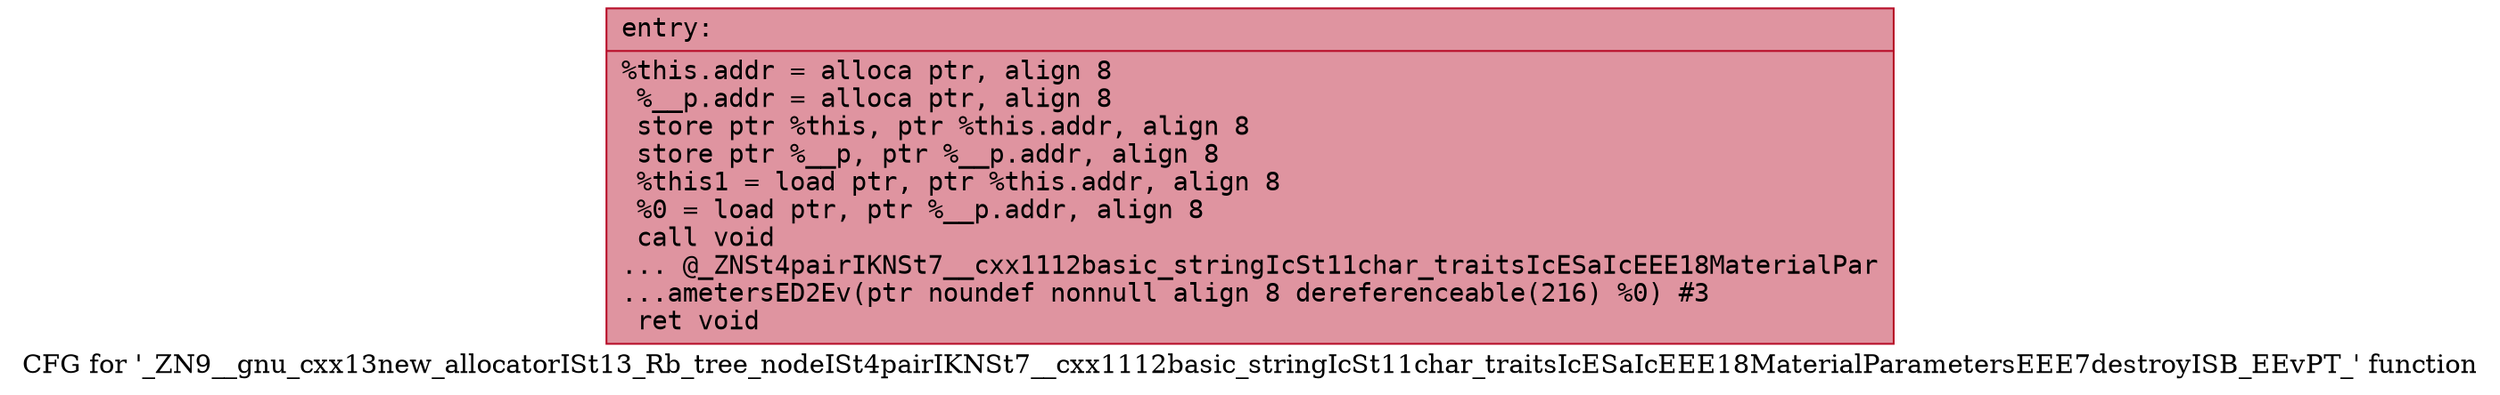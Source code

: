 digraph "CFG for '_ZN9__gnu_cxx13new_allocatorISt13_Rb_tree_nodeISt4pairIKNSt7__cxx1112basic_stringIcSt11char_traitsIcESaIcEEE18MaterialParametersEEE7destroyISB_EEvPT_' function" {
	label="CFG for '_ZN9__gnu_cxx13new_allocatorISt13_Rb_tree_nodeISt4pairIKNSt7__cxx1112basic_stringIcSt11char_traitsIcESaIcEEE18MaterialParametersEEE7destroyISB_EEvPT_' function";

	Node0x562c4e4d5480 [shape=record,color="#b70d28ff", style=filled, fillcolor="#b70d2870" fontname="Courier",label="{entry:\l|  %this.addr = alloca ptr, align 8\l  %__p.addr = alloca ptr, align 8\l  store ptr %this, ptr %this.addr, align 8\l  store ptr %__p, ptr %__p.addr, align 8\l  %this1 = load ptr, ptr %this.addr, align 8\l  %0 = load ptr, ptr %__p.addr, align 8\l  call void\l... @_ZNSt4pairIKNSt7__cxx1112basic_stringIcSt11char_traitsIcESaIcEEE18MaterialPar\l...ametersED2Ev(ptr noundef nonnull align 8 dereferenceable(216) %0) #3\l  ret void\l}"];
}
